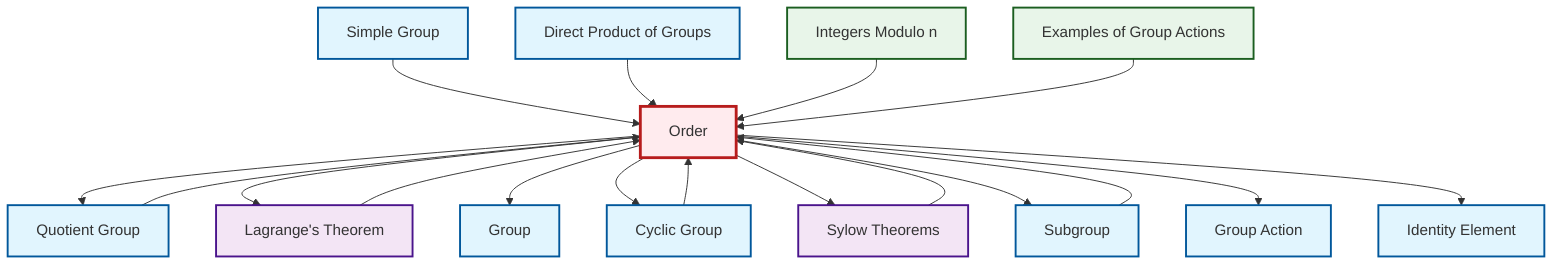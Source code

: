 graph TD
    classDef definition fill:#e1f5fe,stroke:#01579b,stroke-width:2px
    classDef theorem fill:#f3e5f5,stroke:#4a148c,stroke-width:2px
    classDef axiom fill:#fff3e0,stroke:#e65100,stroke-width:2px
    classDef example fill:#e8f5e9,stroke:#1b5e20,stroke-width:2px
    classDef current fill:#ffebee,stroke:#b71c1c,stroke-width:3px
    def-order["Order"]:::definition
    def-cyclic-group["Cyclic Group"]:::definition
    ex-group-action-examples["Examples of Group Actions"]:::example
    def-direct-product["Direct Product of Groups"]:::definition
    def-identity-element["Identity Element"]:::definition
    def-group["Group"]:::definition
    def-subgroup["Subgroup"]:::definition
    ex-quotient-integers-mod-n["Integers Modulo n"]:::example
    def-group-action["Group Action"]:::definition
    thm-lagrange["Lagrange's Theorem"]:::theorem
    def-simple-group["Simple Group"]:::definition
    def-quotient-group["Quotient Group"]:::definition
    thm-sylow["Sylow Theorems"]:::theorem
    def-simple-group --> def-order
    def-order --> def-quotient-group
    def-cyclic-group --> def-order
    def-order --> thm-lagrange
    thm-sylow --> def-order
    def-order --> def-group
    def-order --> def-cyclic-group
    def-direct-product --> def-order
    def-order --> thm-sylow
    def-order --> def-subgroup
    def-order --> def-group-action
    ex-quotient-integers-mod-n --> def-order
    thm-lagrange --> def-order
    def-order --> def-identity-element
    def-quotient-group --> def-order
    def-subgroup --> def-order
    ex-group-action-examples --> def-order
    class def-order current